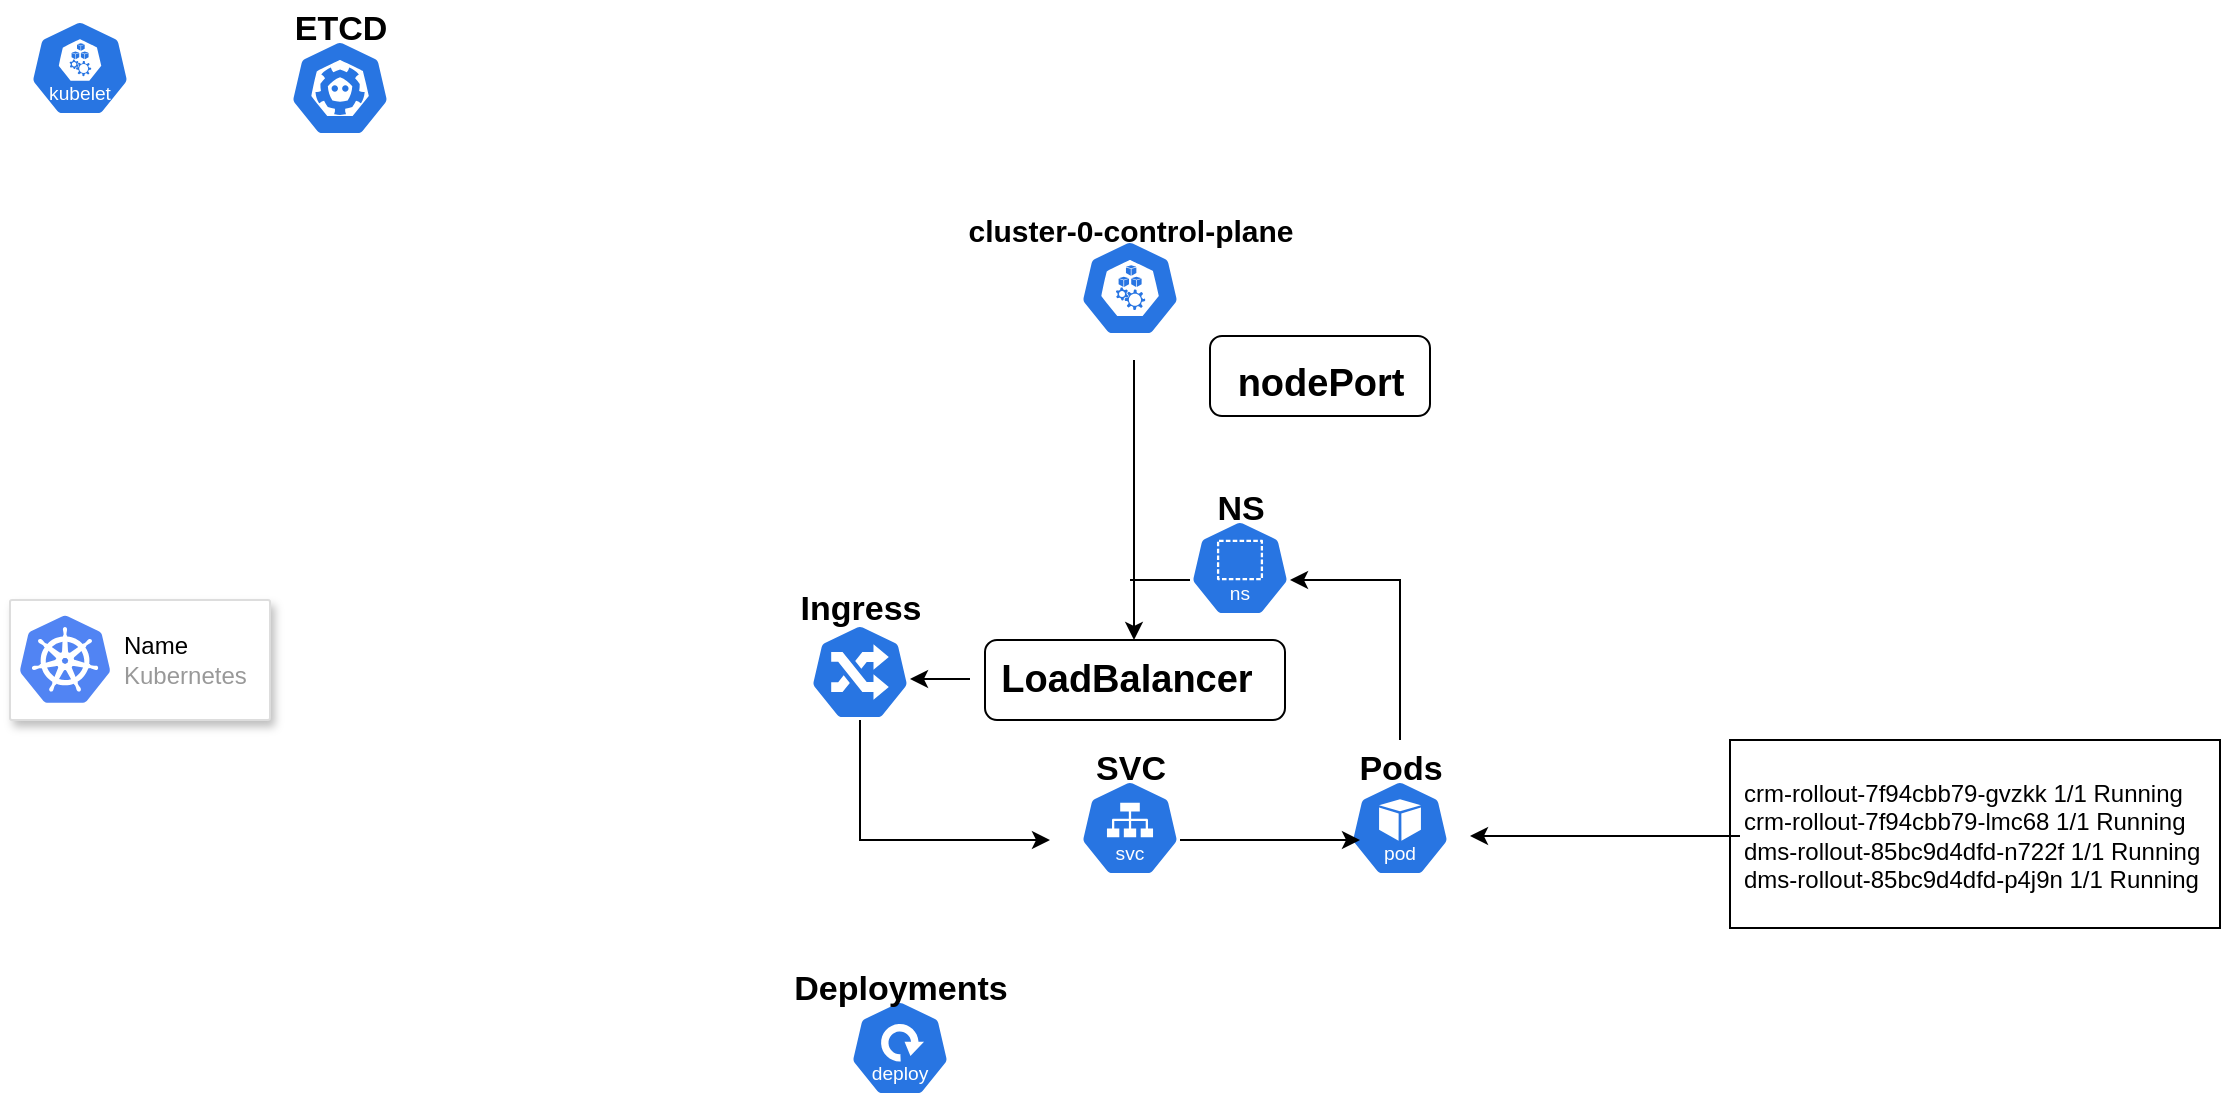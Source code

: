 <mxfile version="24.7.8">
  <diagram name="Page-1" id="Iy5Gy3oJMp0WDw8UsXjZ">
    <mxGraphModel dx="1529" dy="1086" grid="1" gridSize="10" guides="1" tooltips="1" connect="1" arrows="1" fold="1" page="1" pageScale="1" pageWidth="2339" pageHeight="3300" math="0" shadow="0">
      <root>
        <mxCell id="0" />
        <mxCell id="1" parent="0" />
        <mxCell id="Pe8lo3vSmt820FT3Q5rz-1" value="" style="strokeColor=#dddddd;shadow=1;strokeWidth=1;rounded=1;absoluteArcSize=1;arcSize=2;" parent="1" vertex="1">
          <mxGeometry x="290" y="310" width="130" height="60" as="geometry" />
        </mxCell>
        <mxCell id="Pe8lo3vSmt820FT3Q5rz-2" value="&lt;font color=&quot;#000000&quot;&gt;Name&lt;/font&gt;&lt;br&gt;Kubernetes" style="sketch=0;dashed=0;connectable=0;html=1;fillColor=#5184F3;strokeColor=none;shape=mxgraph.gcp2.kubernetes_logo;part=1;labelPosition=right;verticalLabelPosition=middle;align=left;verticalAlign=middle;spacingLeft=5;fontColor=#999999;fontSize=12;" parent="Pe8lo3vSmt820FT3Q5rz-1" vertex="1">
          <mxGeometry width="45" height="43.65" relative="1" as="geometry">
            <mxPoint x="5" y="7.675" as="offset" />
          </mxGeometry>
        </mxCell>
        <mxCell id="Pe8lo3vSmt820FT3Q5rz-3" value="" style="aspect=fixed;sketch=0;html=1;dashed=0;whitespace=wrap;verticalLabelPosition=bottom;verticalAlign=top;fillColor=#2875E2;strokeColor=#ffffff;points=[[0.005,0.63,0],[0.1,0.2,0],[0.9,0.2,0],[0.5,0,0],[0.995,0.63,0],[0.72,0.99,0],[0.5,1,0],[0.28,0.99,0]];shape=mxgraph.kubernetes.icon2;prIcon=node" parent="1" vertex="1">
          <mxGeometry x="825" y="130" width="50" height="48" as="geometry" />
        </mxCell>
        <mxCell id="P-Pcl6KU0PkGLx3dQuE6-1" value="&lt;b&gt;&lt;font style=&quot;font-size: 15px;&quot;&gt;cluster-0-control-plane&lt;/font&gt;&lt;/b&gt;" style="text;html=1;align=center;verticalAlign=middle;resizable=0;points=[];autosize=1;strokeColor=none;fillColor=none;" vertex="1" parent="1">
          <mxGeometry x="755" y="110" width="190" height="30" as="geometry" />
        </mxCell>
        <mxCell id="P-Pcl6KU0PkGLx3dQuE6-2" value="" style="aspect=fixed;sketch=0;html=1;dashed=0;whitespace=wrap;verticalLabelPosition=bottom;verticalAlign=top;fillColor=#2875E2;strokeColor=#ffffff;points=[[0.005,0.63,0],[0.1,0.2,0],[0.9,0.2,0],[0.5,0,0],[0.995,0.63,0],[0.72,0.99,0],[0.5,1,0],[0.28,0.99,0]];shape=mxgraph.kubernetes.icon2;kubernetesLabel=1;prIcon=ns" vertex="1" parent="1">
          <mxGeometry x="880" y="270" width="50" height="48" as="geometry" />
        </mxCell>
        <mxCell id="P-Pcl6KU0PkGLx3dQuE6-3" value="&lt;b&gt;&lt;font style=&quot;font-size: 17px;&quot;&gt;NS&lt;/font&gt;&lt;/b&gt;" style="text;html=1;align=center;verticalAlign=middle;resizable=0;points=[];autosize=1;strokeColor=none;fillColor=none;" vertex="1" parent="1">
          <mxGeometry x="880" y="250" width="50" height="30" as="geometry" />
        </mxCell>
        <mxCell id="P-Pcl6KU0PkGLx3dQuE6-4" value="" style="aspect=fixed;sketch=0;html=1;dashed=0;whitespace=wrap;verticalLabelPosition=bottom;verticalAlign=top;fillColor=#2875E2;strokeColor=#ffffff;points=[[0.005,0.63,0],[0.1,0.2,0],[0.9,0.2,0],[0.5,0,0],[0.995,0.63,0],[0.72,0.99,0],[0.5,1,0],[0.28,0.99,0]];shape=mxgraph.kubernetes.icon2;kubernetesLabel=1;prIcon=svc" vertex="1" parent="1">
          <mxGeometry x="825" y="400" width="50" height="48" as="geometry" />
        </mxCell>
        <mxCell id="P-Pcl6KU0PkGLx3dQuE6-5" value="&lt;b&gt;&lt;font style=&quot;font-size: 17px;&quot;&gt;SVC&lt;/font&gt;&lt;/b&gt;" style="text;html=1;align=center;verticalAlign=middle;resizable=0;points=[];autosize=1;strokeColor=none;fillColor=none;" vertex="1" parent="1">
          <mxGeometry x="820" y="380" width="60" height="30" as="geometry" />
        </mxCell>
        <mxCell id="P-Pcl6KU0PkGLx3dQuE6-6" value="" style="aspect=fixed;sketch=0;html=1;dashed=0;whitespace=wrap;verticalLabelPosition=bottom;verticalAlign=top;fillColor=#2875E2;strokeColor=#ffffff;points=[[0.005,0.63,0],[0.1,0.2,0],[0.9,0.2,0],[0.5,0,0],[0.995,0.63,0],[0.72,0.99,0],[0.5,1,0],[0.28,0.99,0]];shape=mxgraph.kubernetes.icon2;kubernetesLabel=1;prIcon=pod" vertex="1" parent="1">
          <mxGeometry x="960" y="400" width="50" height="48" as="geometry" />
        </mxCell>
        <mxCell id="P-Pcl6KU0PkGLx3dQuE6-7" value="&lt;span style=&quot;font-size: 17px;&quot;&gt;&lt;b&gt;Pods&lt;/b&gt;&lt;/span&gt;" style="text;html=1;align=center;verticalAlign=middle;resizable=0;points=[];autosize=1;strokeColor=none;fillColor=none;" vertex="1" parent="1">
          <mxGeometry x="950" y="380" width="70" height="30" as="geometry" />
        </mxCell>
        <mxCell id="P-Pcl6KU0PkGLx3dQuE6-8" value="" style="aspect=fixed;sketch=0;html=1;dashed=0;whitespace=wrap;verticalLabelPosition=bottom;verticalAlign=top;fillColor=#2875E2;strokeColor=#ffffff;points=[[0.005,0.63,0],[0.1,0.2,0],[0.9,0.2,0],[0.5,0,0],[0.995,0.63,0],[0.72,0.99,0],[0.5,1,0],[0.28,0.99,0]];shape=mxgraph.kubernetes.icon2;kubernetesLabel=1;prIcon=deploy" vertex="1" parent="1">
          <mxGeometry x="710" y="510" width="50" height="48" as="geometry" />
        </mxCell>
        <mxCell id="P-Pcl6KU0PkGLx3dQuE6-9" value="&lt;b&gt;&lt;font style=&quot;font-size: 17px;&quot;&gt;Deployments&lt;/font&gt;&lt;/b&gt;" style="text;html=1;align=center;verticalAlign=middle;resizable=0;points=[];autosize=1;strokeColor=none;fillColor=none;" vertex="1" parent="1">
          <mxGeometry x="670" y="490" width="130" height="30" as="geometry" />
        </mxCell>
        <mxCell id="P-Pcl6KU0PkGLx3dQuE6-11" value="" style="rounded=0;whiteSpace=wrap;html=1;" vertex="1" parent="1">
          <mxGeometry x="1150" y="380" width="245" height="94" as="geometry" />
        </mxCell>
        <mxCell id="P-Pcl6KU0PkGLx3dQuE6-16" style="edgeStyle=orthogonalEdgeStyle;rounded=0;orthogonalLoop=1;jettySize=auto;html=1;" edge="1" parent="1" source="P-Pcl6KU0PkGLx3dQuE6-14">
          <mxGeometry relative="1" as="geometry">
            <mxPoint x="1020" y="428" as="targetPoint" />
          </mxGeometry>
        </mxCell>
        <mxCell id="P-Pcl6KU0PkGLx3dQuE6-14" value="crm-rollout-7f94cbb79-gvzkk    1/1   Running&amp;nbsp;&lt;br&gt;crm-rollout-7f94cbb79-lmc68    1/1   Running&amp;nbsp;&lt;br&gt;dms-rollout-85bc9d4dfd-n722f   1/1   Running&amp;nbsp;&lt;br&gt;dms-rollout-85bc9d4dfd-p4j9n   1/1   Running&amp;nbsp;" style="text;whiteSpace=wrap;html=1;" vertex="1" parent="1">
          <mxGeometry x="1155" y="393" width="240" height="70" as="geometry" />
        </mxCell>
        <mxCell id="P-Pcl6KU0PkGLx3dQuE6-18" value="" style="endArrow=classic;html=1;rounded=0;" edge="1" parent="1" source="P-Pcl6KU0PkGLx3dQuE6-7">
          <mxGeometry width="50" height="50" relative="1" as="geometry">
            <mxPoint x="1020" y="300.5" as="sourcePoint" />
            <mxPoint x="930" y="300" as="targetPoint" />
            <Array as="points">
              <mxPoint x="985" y="300" />
            </Array>
          </mxGeometry>
        </mxCell>
        <mxCell id="P-Pcl6KU0PkGLx3dQuE6-19" value="" style="endArrow=classic;html=1;rounded=0;entryX=0.53;entryY=0;entryDx=0;entryDy=0;entryPerimeter=0;" edge="1" parent="1" target="P-Pcl6KU0PkGLx3dQuE6-28">
          <mxGeometry width="50" height="50" relative="1" as="geometry">
            <mxPoint x="852" y="190" as="sourcePoint" />
            <mxPoint x="1080" y="250" as="targetPoint" />
          </mxGeometry>
        </mxCell>
        <mxCell id="P-Pcl6KU0PkGLx3dQuE6-20" value="" style="aspect=fixed;sketch=0;html=1;dashed=0;whitespace=wrap;verticalLabelPosition=bottom;verticalAlign=top;fillColor=#2875E2;strokeColor=#ffffff;points=[[0.005,0.63,0],[0.1,0.2,0],[0.9,0.2,0],[0.5,0,0],[0.995,0.63,0],[0.72,0.99,0],[0.5,1,0],[0.28,0.99,0]];shape=mxgraph.kubernetes.icon2;prIcon=etcd" vertex="1" parent="1">
          <mxGeometry x="430" y="30" width="50" height="48" as="geometry" />
        </mxCell>
        <mxCell id="P-Pcl6KU0PkGLx3dQuE6-21" value="&lt;b&gt;&lt;font style=&quot;font-size: 17px;&quot;&gt;ETCD&lt;/font&gt;&lt;/b&gt;" style="text;html=1;align=center;verticalAlign=middle;resizable=0;points=[];autosize=1;strokeColor=none;fillColor=none;" vertex="1" parent="1">
          <mxGeometry x="420" y="10" width="70" height="30" as="geometry" />
        </mxCell>
        <mxCell id="P-Pcl6KU0PkGLx3dQuE6-22" value="" style="aspect=fixed;sketch=0;html=1;dashed=0;whitespace=wrap;verticalLabelPosition=bottom;verticalAlign=top;fillColor=#2875E2;strokeColor=#ffffff;points=[[0.005,0.63,0],[0.1,0.2,0],[0.9,0.2,0],[0.5,0,0],[0.995,0.63,0],[0.72,0.99,0],[0.5,1,0],[0.28,0.99,0]];shape=mxgraph.kubernetes.icon2;prIcon=ing" vertex="1" parent="1">
          <mxGeometry x="690" y="322" width="50" height="48" as="geometry" />
        </mxCell>
        <mxCell id="P-Pcl6KU0PkGLx3dQuE6-23" value="&lt;b&gt;&lt;font style=&quot;font-size: 17px;&quot;&gt;Ingress&lt;/font&gt;&lt;/b&gt;" style="text;html=1;align=center;verticalAlign=middle;resizable=0;points=[];autosize=1;strokeColor=none;fillColor=none;" vertex="1" parent="1">
          <mxGeometry x="675" y="300" width="80" height="30" as="geometry" />
        </mxCell>
        <mxCell id="P-Pcl6KU0PkGLx3dQuE6-24" value="" style="aspect=fixed;sketch=0;html=1;dashed=0;whitespace=wrap;verticalLabelPosition=bottom;verticalAlign=top;fillColor=#2875E2;strokeColor=#ffffff;points=[[0.005,0.63,0],[0.1,0.2,0],[0.9,0.2,0],[0.5,0,0],[0.995,0.63,0],[0.72,0.99,0],[0.5,1,0],[0.28,0.99,0]];shape=mxgraph.kubernetes.icon2;kubernetesLabel=1;prIcon=kubelet" vertex="1" parent="1">
          <mxGeometry x="300" y="20" width="50" height="48" as="geometry" />
        </mxCell>
        <mxCell id="P-Pcl6KU0PkGLx3dQuE6-26" value="" style="rounded=1;whiteSpace=wrap;html=1;" vertex="1" parent="1">
          <mxGeometry x="777.5" y="330" width="150" height="40" as="geometry" />
        </mxCell>
        <mxCell id="P-Pcl6KU0PkGLx3dQuE6-28" value="&lt;b&gt;&lt;font style=&quot;font-size: 19px;&quot;&gt;LoadBalancer&lt;/font&gt;&lt;/b&gt;" style="text;html=1;align=center;verticalAlign=middle;resizable=0;points=[];autosize=1;strokeColor=none;fillColor=none;" vertex="1" parent="1">
          <mxGeometry x="772.5" y="330" width="150" height="40" as="geometry" />
        </mxCell>
        <mxCell id="P-Pcl6KU0PkGLx3dQuE6-29" value="" style="endArrow=classic;html=1;rounded=0;" edge="1" parent="1">
          <mxGeometry width="50" height="50" relative="1" as="geometry">
            <mxPoint x="770" y="349.5" as="sourcePoint" />
            <mxPoint x="740" y="349.5" as="targetPoint" />
          </mxGeometry>
        </mxCell>
        <mxCell id="P-Pcl6KU0PkGLx3dQuE6-30" value="" style="endArrow=classic;html=1;rounded=0;exitX=0.5;exitY=1;exitDx=0;exitDy=0;exitPerimeter=0;" edge="1" parent="1" source="P-Pcl6KU0PkGLx3dQuE6-22">
          <mxGeometry width="50" height="50" relative="1" as="geometry">
            <mxPoint x="750" y="470" as="sourcePoint" />
            <mxPoint x="810" y="430" as="targetPoint" />
            <Array as="points">
              <mxPoint x="715" y="430" />
            </Array>
          </mxGeometry>
        </mxCell>
        <mxCell id="P-Pcl6KU0PkGLx3dQuE6-31" value="" style="endArrow=none;html=1;rounded=0;" edge="1" parent="1">
          <mxGeometry width="50" height="50" relative="1" as="geometry">
            <mxPoint x="850" y="300" as="sourcePoint" />
            <mxPoint x="880" y="300" as="targetPoint" />
          </mxGeometry>
        </mxCell>
        <mxCell id="P-Pcl6KU0PkGLx3dQuE6-32" value="" style="endArrow=classic;html=1;rounded=0;" edge="1" parent="1">
          <mxGeometry width="50" height="50" relative="1" as="geometry">
            <mxPoint x="875" y="430" as="sourcePoint" />
            <mxPoint x="965" y="430" as="targetPoint" />
          </mxGeometry>
        </mxCell>
        <mxCell id="P-Pcl6KU0PkGLx3dQuE6-36" value="" style="rounded=1;whiteSpace=wrap;html=1;" vertex="1" parent="1">
          <mxGeometry x="890" y="178" width="110" height="40" as="geometry" />
        </mxCell>
        <mxCell id="P-Pcl6KU0PkGLx3dQuE6-37" value="&lt;b&gt;&lt;font style=&quot;font-size: 19px;&quot;&gt;nodePort&lt;/font&gt;&lt;/b&gt;" style="text;html=1;align=center;verticalAlign=middle;resizable=0;points=[];autosize=1;strokeColor=none;fillColor=none;" vertex="1" parent="1">
          <mxGeometry x="890" y="182" width="110" height="40" as="geometry" />
        </mxCell>
      </root>
    </mxGraphModel>
  </diagram>
</mxfile>
